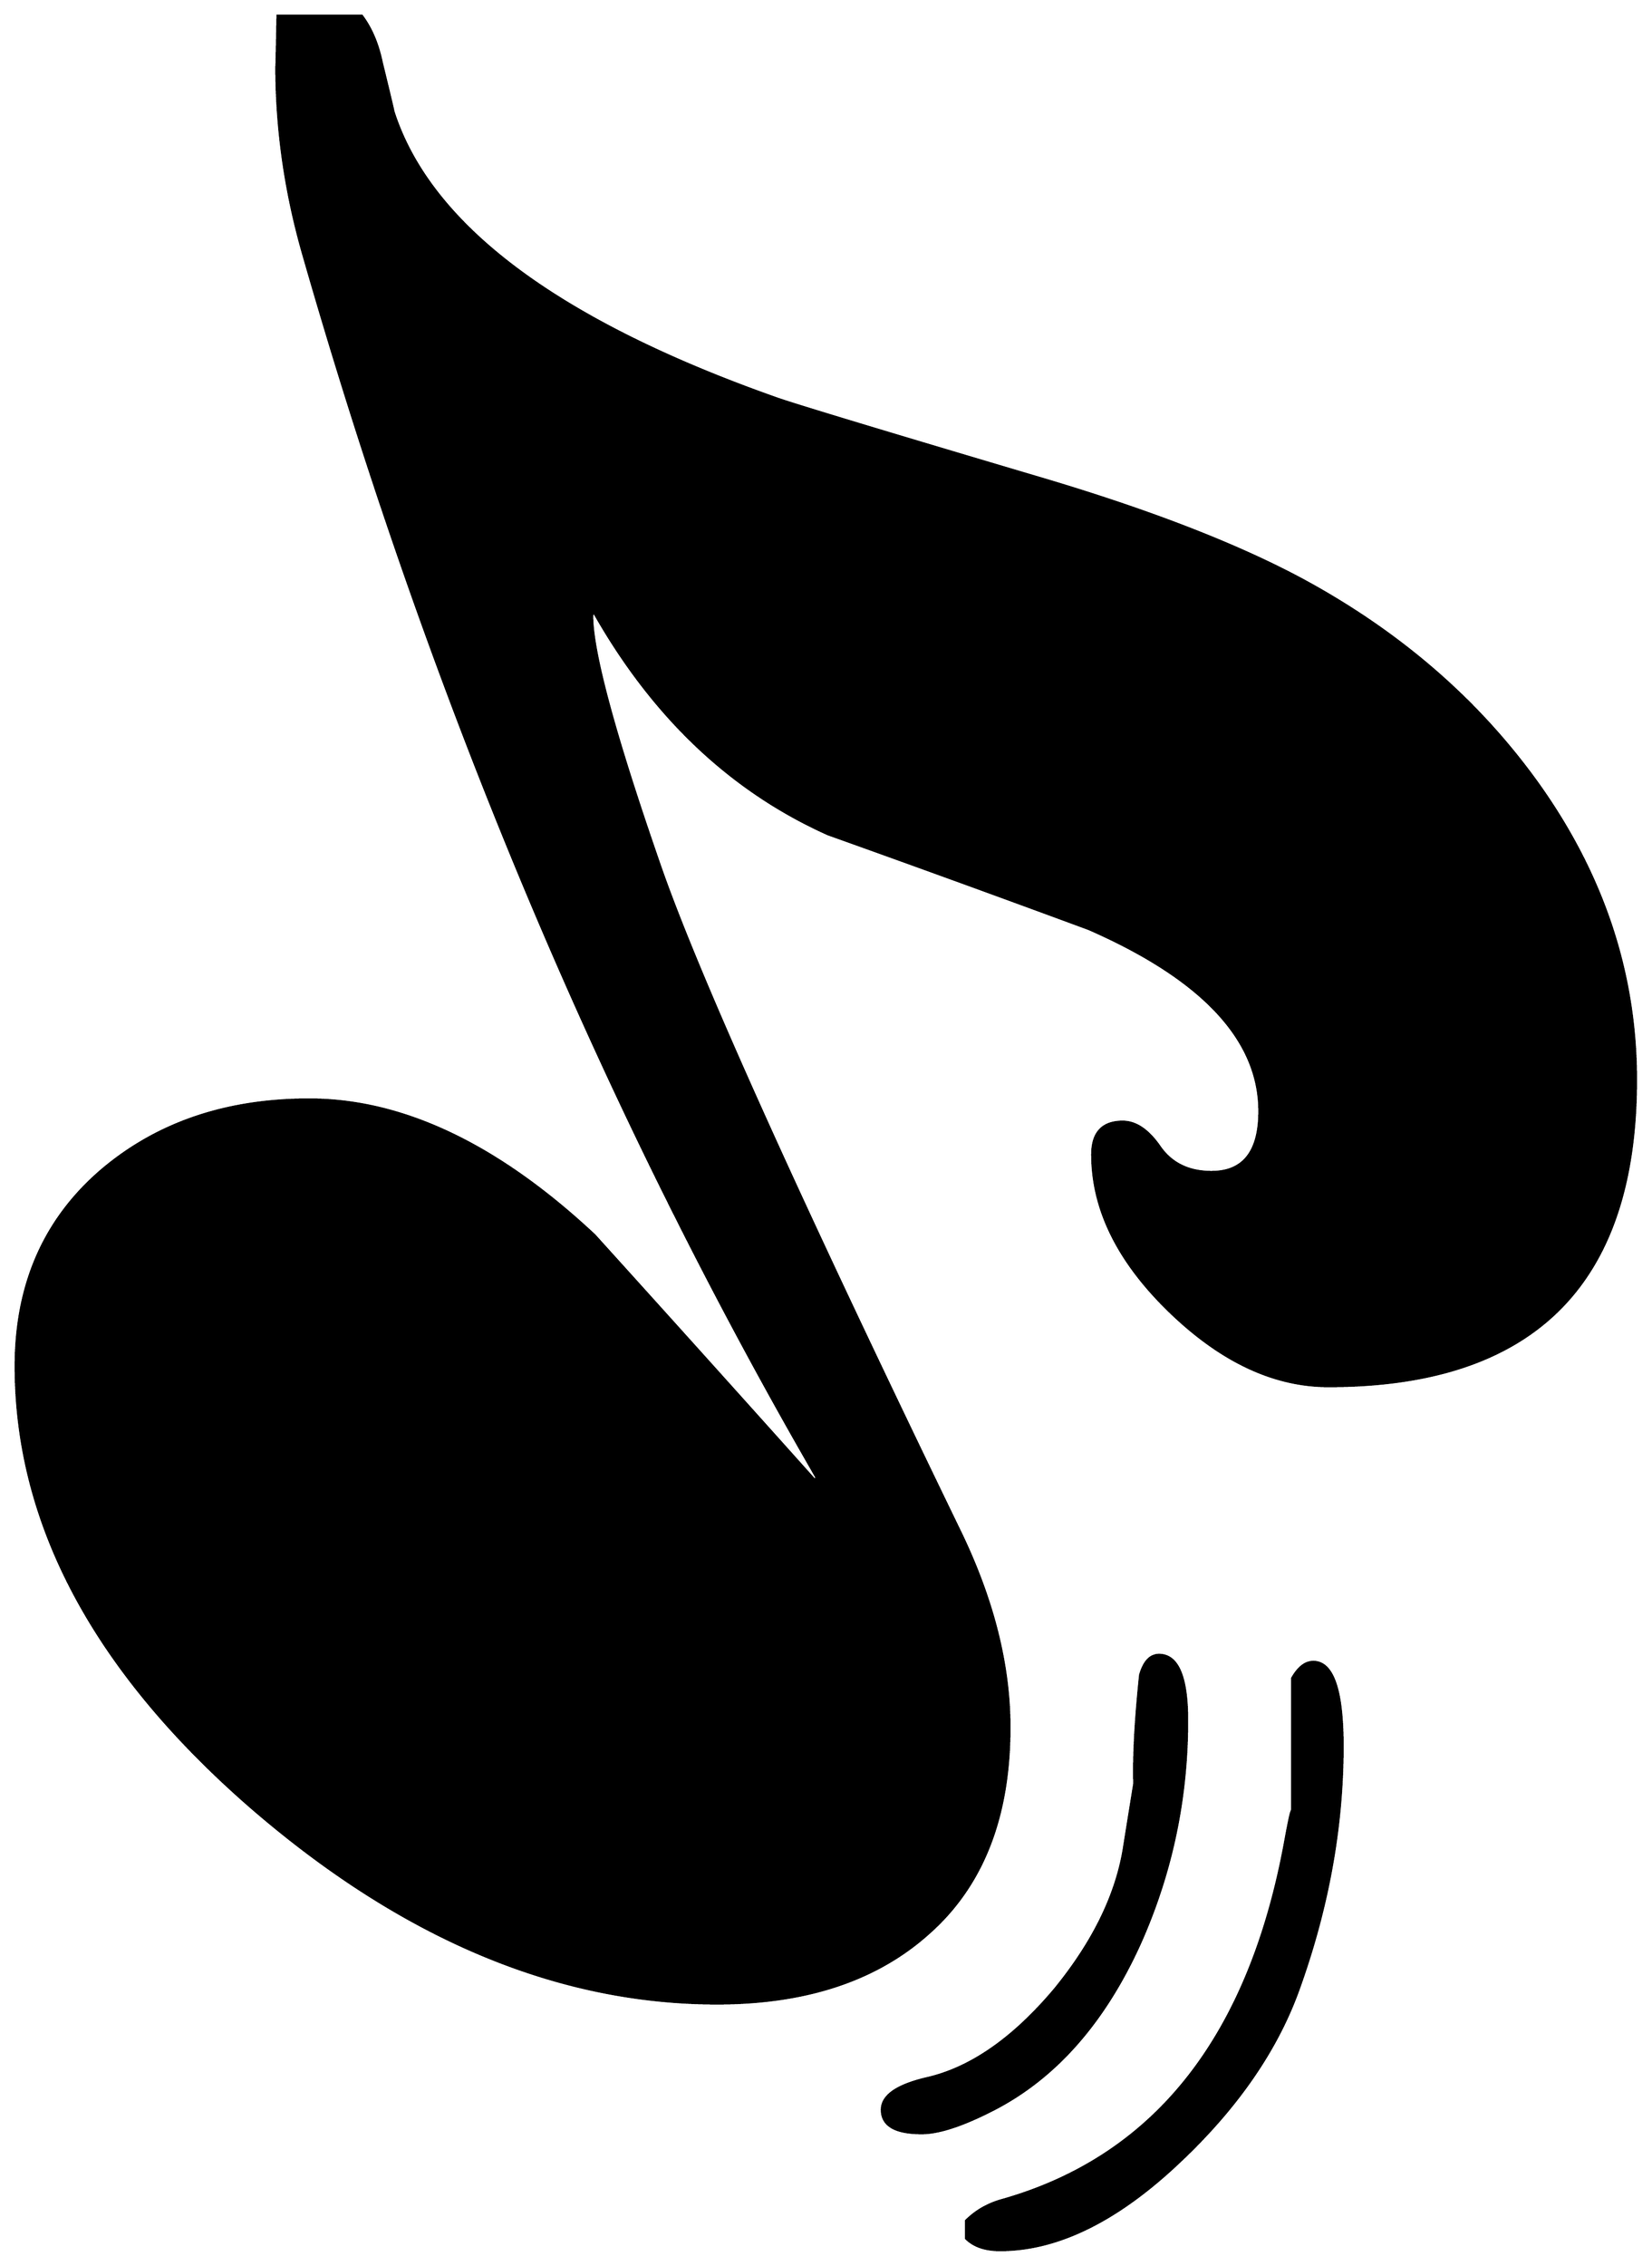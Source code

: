 


\begin{tikzpicture}[y=0.80pt, x=0.80pt, yscale=-1.0, xscale=1.0, inner sep=0pt, outer sep=0pt]
\begin{scope}[shift={(100.0,1736.0)},nonzero rule]
  \path[draw=.,fill=.,line width=1.600pt] (1468.0,-658.0) ..
    controls (1468.0,-483.333) and (1380.333,-396.0) ..
    (1205.0,-396.0) .. controls (1158.333,-396.0) and
    (1113.0,-417.333) .. (1069.0,-460.0) .. controls
    (1025.0,-502.667) and (1003.0,-547.333) .. (1003.0,-594.0) ..
    controls (1003.0,-612.667) and (1011.667,-622.0) ..
    (1029.0,-622.0) .. controls (1040.333,-622.0) and
    (1051.0,-614.667) .. (1061.0,-600.0) .. controls
    (1071.0,-586.0) and (1085.667,-579.0) .. (1105.0,-579.0) ..
    controls (1132.333,-579.0) and (1146.0,-596.333) ..
    (1146.0,-631.0) .. controls (1146.0,-692.333) and
    (1097.333,-744.333) .. (1000.0,-787.0) .. controls
    (926.0,-814.333) and (851.667,-841.333) .. (777.0,-868.0) ..
    controls (693.667,-905.333) and (626.667,-969.0) ..
    (576.0,-1059.0) -- (576.0,-1060.0) .. controls
    (576.0,-1058.667) and (575.667,-1057.0) .. (575.0,-1055.0) ..
    controls (575.0,-1023.667) and (594.333,-952.333) ..
    (633.0,-841.0) .. controls (665.667,-747.0) and (751.333,-557.0)
    .. (890.0,-271.0) .. controls (918.0,-213.0) and
    (932.0,-157.333) .. (932.0,-104.0) .. controls (932.0,-28.0)
    and (909.333,30.333) .. (864.0,71.0) .. controls (819.333,111.667)
    and (758.667,132.0) .. (682.0,132.0) .. controls (545.333,132.0)
    and (412.333,76.0) .. (283.0,-36.0) .. controls (149.0,-152.667)
    and (82.0,-278.333) .. (82.0,-413.0) .. controls (82.0,-483.0)
    and (106.667,-539.0) .. (156.0,-581.0) .. controls
    (203.333,-621.0) and (262.333,-641.0) .. (333.0,-641.0) ..
    controls (413.0,-641.0) and (494.333,-602.333) .. (577.0,-525.0)
    .. controls (640.333,-455.0) and (703.333,-385.0) ..
    (766.0,-315.0) -- (767.0,-318.0) -- (763.0,-325.0) ..
    controls (581.0,-641.0) and (436.0,-987.333) ..
    (328.0,-1364.0) .. controls (312.667,-1417.333) and
    (305.0,-1471.0) .. (305.0,-1525.0) .. controls
    (305.0,-1518.333) and (305.333,-1532.667) .. (306.0,-1568.0) --
    (378.0,-1568.0) .. controls (386.0,-1557.333) and
    (391.667,-1544.0) .. (395.0,-1528.0) .. controls
    (401.667,-1500.667) and (405.0,-1486.667) .. (405.0,-1486.0) ..
    controls (436.333,-1388.667) and (545.333,-1307.0) ..
    (732.0,-1241.0) .. controls (744.667,-1236.333) and
    (820.667,-1213.333) .. (960.0,-1172.0) .. controls
    (1052.0,-1144.667) and (1126.0,-1116.0) .. (1182.0,-1086.0) ..
    controls (1266.0,-1040.667) and (1333.667,-982.0) ..
    (1385.0,-910.0) .. controls (1440.333,-832.0) and
    (1468.0,-748.0) .. (1468.0,-658.0) -- cycle(1217.0,-88.0) ..
    controls (1217.0,-18.667) and (1204.333,51.0) .. (1179.0,121.0)
    .. controls (1160.333,172.333) and (1126.667,221.0) ..
    (1078.0,267.0) .. controls (1024.667,317.667) and (973.333,343.0)
    .. (924.0,343.0) .. controls (911.333,343.0) and (901.667,339.667)
    .. (895.0,333.0) -- (895.0,318.0) .. controls (903.667,309.333)
    and (914.333,303.333) .. (927.0,300.0) .. controls
    (1057.0,262.667) and (1137.333,160.667) .. (1168.0,-6.0) ..
    controls (1172.0,-28.0) and (1174.0,-36.333) .. (1174.0,-31.0)
    -- (1174.0,-146.0) .. controls (1179.333,-155.333) and
    (1185.333,-160.0) .. (1192.0,-160.0) .. controls
    (1208.667,-160.0) and (1217.0,-136.0) .. (1217.0,-88.0) --
    cycle(1084.0,-110.0) .. controls (1084.0,-43.333) and
    (1070.667,20.0) .. (1044.0,80.0) .. controls (1013.333,148.0)
    and (971.333,195.667) .. (918.0,223.0) .. controls (892.0,236.333)
    and (871.667,243.0) .. (857.0,243.0) .. controls (834.333,243.0)
    and (823.0,236.333) .. (823.0,223.0) .. controls (823.0,211.0)
    and (836.0,202.0) .. (862.0,196.0) .. controls (899.333,187.333)
    and (935.667,162.0) .. (971.0,120.0) .. controls (1003.667,80.0)
    and (1023.333,40.0) .. (1030.0,0.0) .. controls (1032.0,-12.667)
    and (1035.0,-31.333) .. (1039.0,-56.0) .. controls
    (1038.333,-80.0) and (1040.0,-111.0) .. (1044.0,-149.0) ..
    controls (1047.333,-160.333) and (1052.667,-166.0) ..
    (1060.0,-166.0) .. controls (1076.0,-166.0) and
    (1084.0,-147.333) .. (1084.0,-110.0) -- cycle;
\end{scope}

\end{tikzpicture}

